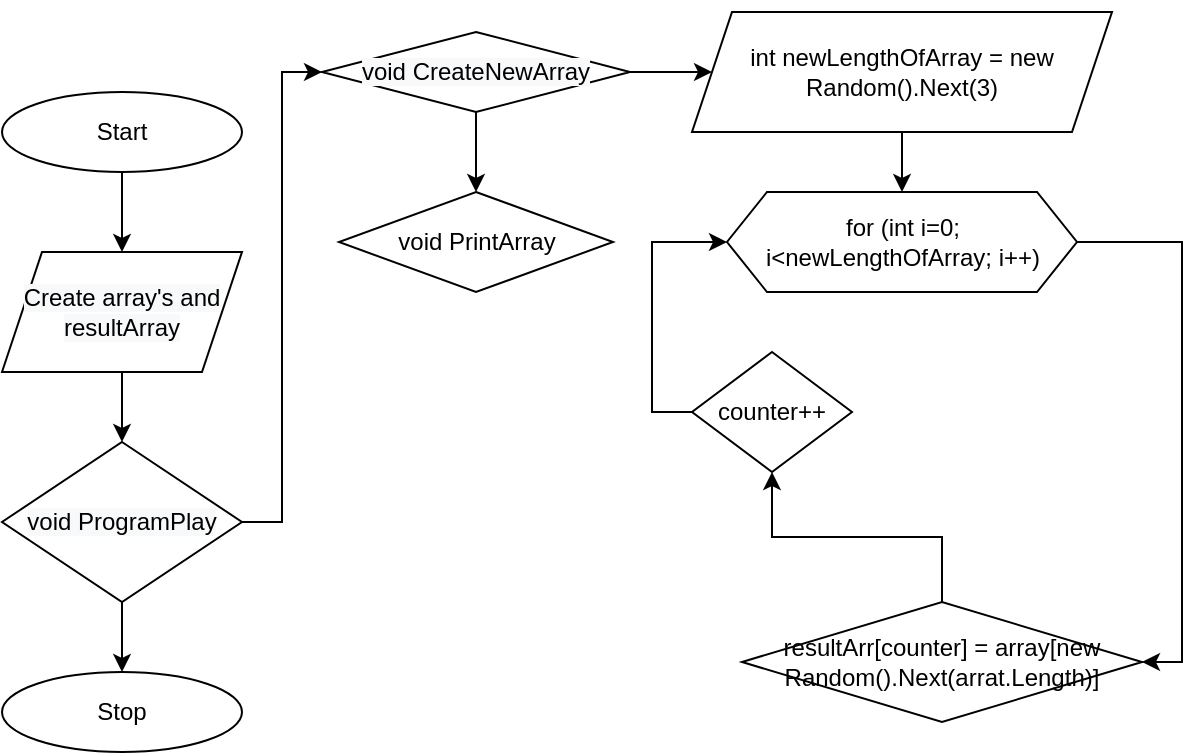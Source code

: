 <mxfile version="13.9.9" type="device"><diagram id="C5RBs43oDa-KdzZeNtuy" name="Page-1"><mxGraphModel dx="1422" dy="822" grid="1" gridSize="10" guides="1" tooltips="1" connect="1" arrows="1" fold="1" page="1" pageScale="1" pageWidth="827" pageHeight="1169" math="0" shadow="0"><root><mxCell id="WIyWlLk6GJQsqaUBKTNV-0"/><mxCell id="WIyWlLk6GJQsqaUBKTNV-1" parent="WIyWlLk6GJQsqaUBKTNV-0"/><mxCell id="MznKxpHsud5Z42u6Mcq0-8" style="edgeStyle=orthogonalEdgeStyle;rounded=0;orthogonalLoop=1;jettySize=auto;html=1;entryX=0.5;entryY=0;entryDx=0;entryDy=0;exitX=0.5;exitY=1;exitDx=0;exitDy=0;" edge="1" parent="WIyWlLk6GJQsqaUBKTNV-1" source="MznKxpHsud5Z42u6Mcq0-13" target="MznKxpHsud5Z42u6Mcq0-12"><mxGeometry relative="1" as="geometry"><mxPoint x="220" y="200" as="sourcePoint"/><mxPoint x="220" y="240" as="targetPoint"/></mxGeometry></mxCell><mxCell id="MznKxpHsud5Z42u6Mcq0-6" style="edgeStyle=orthogonalEdgeStyle;rounded=0;orthogonalLoop=1;jettySize=auto;html=1;entryX=0.5;entryY=0;entryDx=0;entryDy=0;" edge="1" parent="WIyWlLk6GJQsqaUBKTNV-1" source="MznKxpHsud5Z42u6Mcq0-5" target="MznKxpHsud5Z42u6Mcq0-13"><mxGeometry relative="1" as="geometry"><mxPoint x="220" y="160" as="targetPoint"/></mxGeometry></mxCell><mxCell id="MznKxpHsud5Z42u6Mcq0-5" value="Start" style="ellipse;whiteSpace=wrap;html=1;" vertex="1" parent="WIyWlLk6GJQsqaUBKTNV-1"><mxGeometry x="160" y="60" width="120" height="40" as="geometry"/></mxCell><mxCell id="MznKxpHsud5Z42u6Mcq0-9" style="edgeStyle=orthogonalEdgeStyle;rounded=0;orthogonalLoop=1;jettySize=auto;html=1;entryX=0;entryY=0.5;entryDx=0;entryDy=0;exitX=1;exitY=0.5;exitDx=0;exitDy=0;" edge="1" parent="WIyWlLk6GJQsqaUBKTNV-1" source="MznKxpHsud5Z42u6Mcq0-12" target="MznKxpHsud5Z42u6Mcq0-14"><mxGeometry relative="1" as="geometry"><mxPoint x="370" y="180" as="targetPoint"/><mxPoint x="280" y="260" as="sourcePoint"/><Array as="points"><mxPoint x="300" y="275"/><mxPoint x="300" y="50"/></Array></mxGeometry></mxCell><mxCell id="MznKxpHsud5Z42u6Mcq0-11" style="edgeStyle=orthogonalEdgeStyle;rounded=0;orthogonalLoop=1;jettySize=auto;html=1;exitX=1;exitY=0.5;exitDx=0;exitDy=0;entryX=0;entryY=0.5;entryDx=0;entryDy=0;" edge="1" parent="WIyWlLk6GJQsqaUBKTNV-1" source="MznKxpHsud5Z42u6Mcq0-14" target="MznKxpHsud5Z42u6Mcq0-15"><mxGeometry relative="1" as="geometry"><mxPoint x="560" y="180" as="targetPoint"/><mxPoint x="510" y="180" as="sourcePoint"/></mxGeometry></mxCell><mxCell id="MznKxpHsud5Z42u6Mcq0-25" style="edgeStyle=orthogonalEdgeStyle;rounded=0;orthogonalLoop=1;jettySize=auto;html=1;" edge="1" parent="WIyWlLk6GJQsqaUBKTNV-1" source="MznKxpHsud5Z42u6Mcq0-12" target="MznKxpHsud5Z42u6Mcq0-26"><mxGeometry relative="1" as="geometry"><mxPoint x="220" y="340" as="targetPoint"/></mxGeometry></mxCell><mxCell id="MznKxpHsud5Z42u6Mcq0-12" value="&#10;&#10;&lt;span style=&quot;color: rgb(0, 0, 0); font-family: helvetica; font-size: 12px; font-style: normal; font-weight: 400; letter-spacing: normal; text-align: center; text-indent: 0px; text-transform: none; word-spacing: 0px; background-color: rgb(248, 249, 250); display: inline; float: none;&quot;&gt;void ProgramPlay&lt;/span&gt;&#10;&#10;" style="rhombus;whiteSpace=wrap;html=1;" vertex="1" parent="WIyWlLk6GJQsqaUBKTNV-1"><mxGeometry x="160" y="235" width="120" height="80" as="geometry"/></mxCell><mxCell id="MznKxpHsud5Z42u6Mcq0-13" value="&#10;&#10;&lt;span style=&quot;color: rgb(0, 0, 0); font-family: helvetica; font-size: 12px; font-style: normal; font-weight: 400; letter-spacing: normal; text-align: center; text-indent: 0px; text-transform: none; word-spacing: 0px; background-color: rgb(248, 249, 250); display: inline; float: none;&quot;&gt;Create array's and resultArray&lt;/span&gt;&#10;&#10;" style="shape=parallelogram;perimeter=parallelogramPerimeter;whiteSpace=wrap;html=1;fixedSize=1;" vertex="1" parent="WIyWlLk6GJQsqaUBKTNV-1"><mxGeometry x="160" y="140" width="120" height="60" as="geometry"/></mxCell><mxCell id="MznKxpHsud5Z42u6Mcq0-23" style="edgeStyle=orthogonalEdgeStyle;rounded=0;orthogonalLoop=1;jettySize=auto;html=1;" edge="1" parent="WIyWlLk6GJQsqaUBKTNV-1" source="MznKxpHsud5Z42u6Mcq0-14" target="MznKxpHsud5Z42u6Mcq0-24"><mxGeometry relative="1" as="geometry"><mxPoint x="457" y="240" as="targetPoint"/></mxGeometry></mxCell><mxCell id="MznKxpHsud5Z42u6Mcq0-14" value="&#10;&#10;&lt;span style=&quot;color: rgb(0, 0, 0); font-family: helvetica; font-size: 12px; font-style: normal; font-weight: 400; letter-spacing: normal; text-align: center; text-indent: 0px; text-transform: none; word-spacing: 0px; background-color: rgb(248, 249, 250); display: inline; float: none;&quot;&gt;void CreateNewArray&lt;/span&gt;&#10;&#10;" style="rhombus;whiteSpace=wrap;html=1;" vertex="1" parent="WIyWlLk6GJQsqaUBKTNV-1"><mxGeometry x="320" y="30" width="154" height="40" as="geometry"/></mxCell><mxCell id="MznKxpHsud5Z42u6Mcq0-16" style="edgeStyle=orthogonalEdgeStyle;rounded=0;orthogonalLoop=1;jettySize=auto;html=1;" edge="1" parent="WIyWlLk6GJQsqaUBKTNV-1" source="MznKxpHsud5Z42u6Mcq0-15" target="MznKxpHsud5Z42u6Mcq0-17"><mxGeometry relative="1" as="geometry"><mxPoint x="665" y="240" as="targetPoint"/></mxGeometry></mxCell><mxCell id="MznKxpHsud5Z42u6Mcq0-15" value="int newLengthOfArray = new Random().Next(3)" style="shape=parallelogram;perimeter=parallelogramPerimeter;whiteSpace=wrap;html=1;fixedSize=1;" vertex="1" parent="WIyWlLk6GJQsqaUBKTNV-1"><mxGeometry x="505" y="20" width="210" height="60" as="geometry"/></mxCell><mxCell id="MznKxpHsud5Z42u6Mcq0-18" style="edgeStyle=orthogonalEdgeStyle;rounded=0;orthogonalLoop=1;jettySize=auto;html=1;entryX=0.5;entryY=0;entryDx=0;entryDy=0;exitX=1;exitY=0.5;exitDx=0;exitDy=0;" edge="1" parent="WIyWlLk6GJQsqaUBKTNV-1" source="MznKxpHsud5Z42u6Mcq0-17" target="MznKxpHsud5Z42u6Mcq0-19"><mxGeometry relative="1" as="geometry"><mxPoint x="760" y="320" as="targetPoint"/></mxGeometry></mxCell><mxCell id="MznKxpHsud5Z42u6Mcq0-17" value="for (int i=0; i&amp;lt;newLengthOfArray; i++)" style="shape=hexagon;perimeter=hexagonPerimeter2;whiteSpace=wrap;html=1;fixedSize=1;" vertex="1" parent="WIyWlLk6GJQsqaUBKTNV-1"><mxGeometry x="522.5" y="110" width="175" height="50" as="geometry"/></mxCell><mxCell id="MznKxpHsud5Z42u6Mcq0-20" style="edgeStyle=orthogonalEdgeStyle;rounded=0;orthogonalLoop=1;jettySize=auto;html=1;" edge="1" parent="WIyWlLk6GJQsqaUBKTNV-1" source="MznKxpHsud5Z42u6Mcq0-19" target="MznKxpHsud5Z42u6Mcq0-21"><mxGeometry relative="1" as="geometry"><mxPoint x="610" y="350" as="targetPoint"/></mxGeometry></mxCell><mxCell id="MznKxpHsud5Z42u6Mcq0-19" value="resultArr[counter] = array[new Random().Next(arrat.Length)]" style="rhombus;whiteSpace=wrap;html=1;direction=south;" vertex="1" parent="WIyWlLk6GJQsqaUBKTNV-1"><mxGeometry x="530" y="315" width="200" height="60" as="geometry"/></mxCell><mxCell id="MznKxpHsud5Z42u6Mcq0-22" style="edgeStyle=orthogonalEdgeStyle;rounded=0;orthogonalLoop=1;jettySize=auto;html=1;entryX=0;entryY=0.5;entryDx=0;entryDy=0;exitX=0;exitY=0.5;exitDx=0;exitDy=0;" edge="1" parent="WIyWlLk6GJQsqaUBKTNV-1" source="MznKxpHsud5Z42u6Mcq0-21" target="MznKxpHsud5Z42u6Mcq0-17"><mxGeometry relative="1" as="geometry"/></mxCell><mxCell id="MznKxpHsud5Z42u6Mcq0-21" value="counter++" style="rhombus;whiteSpace=wrap;html=1;" vertex="1" parent="WIyWlLk6GJQsqaUBKTNV-1"><mxGeometry x="505" y="190" width="80" height="60" as="geometry"/></mxCell><mxCell id="MznKxpHsud5Z42u6Mcq0-24" value="void PrintArray" style="rhombus;whiteSpace=wrap;html=1;" vertex="1" parent="WIyWlLk6GJQsqaUBKTNV-1"><mxGeometry x="328.5" y="110" width="137" height="50" as="geometry"/></mxCell><mxCell id="MznKxpHsud5Z42u6Mcq0-26" value="Stop" style="ellipse;whiteSpace=wrap;html=1;" vertex="1" parent="WIyWlLk6GJQsqaUBKTNV-1"><mxGeometry x="160" y="350" width="120" height="40" as="geometry"/></mxCell></root></mxGraphModel></diagram></mxfile>